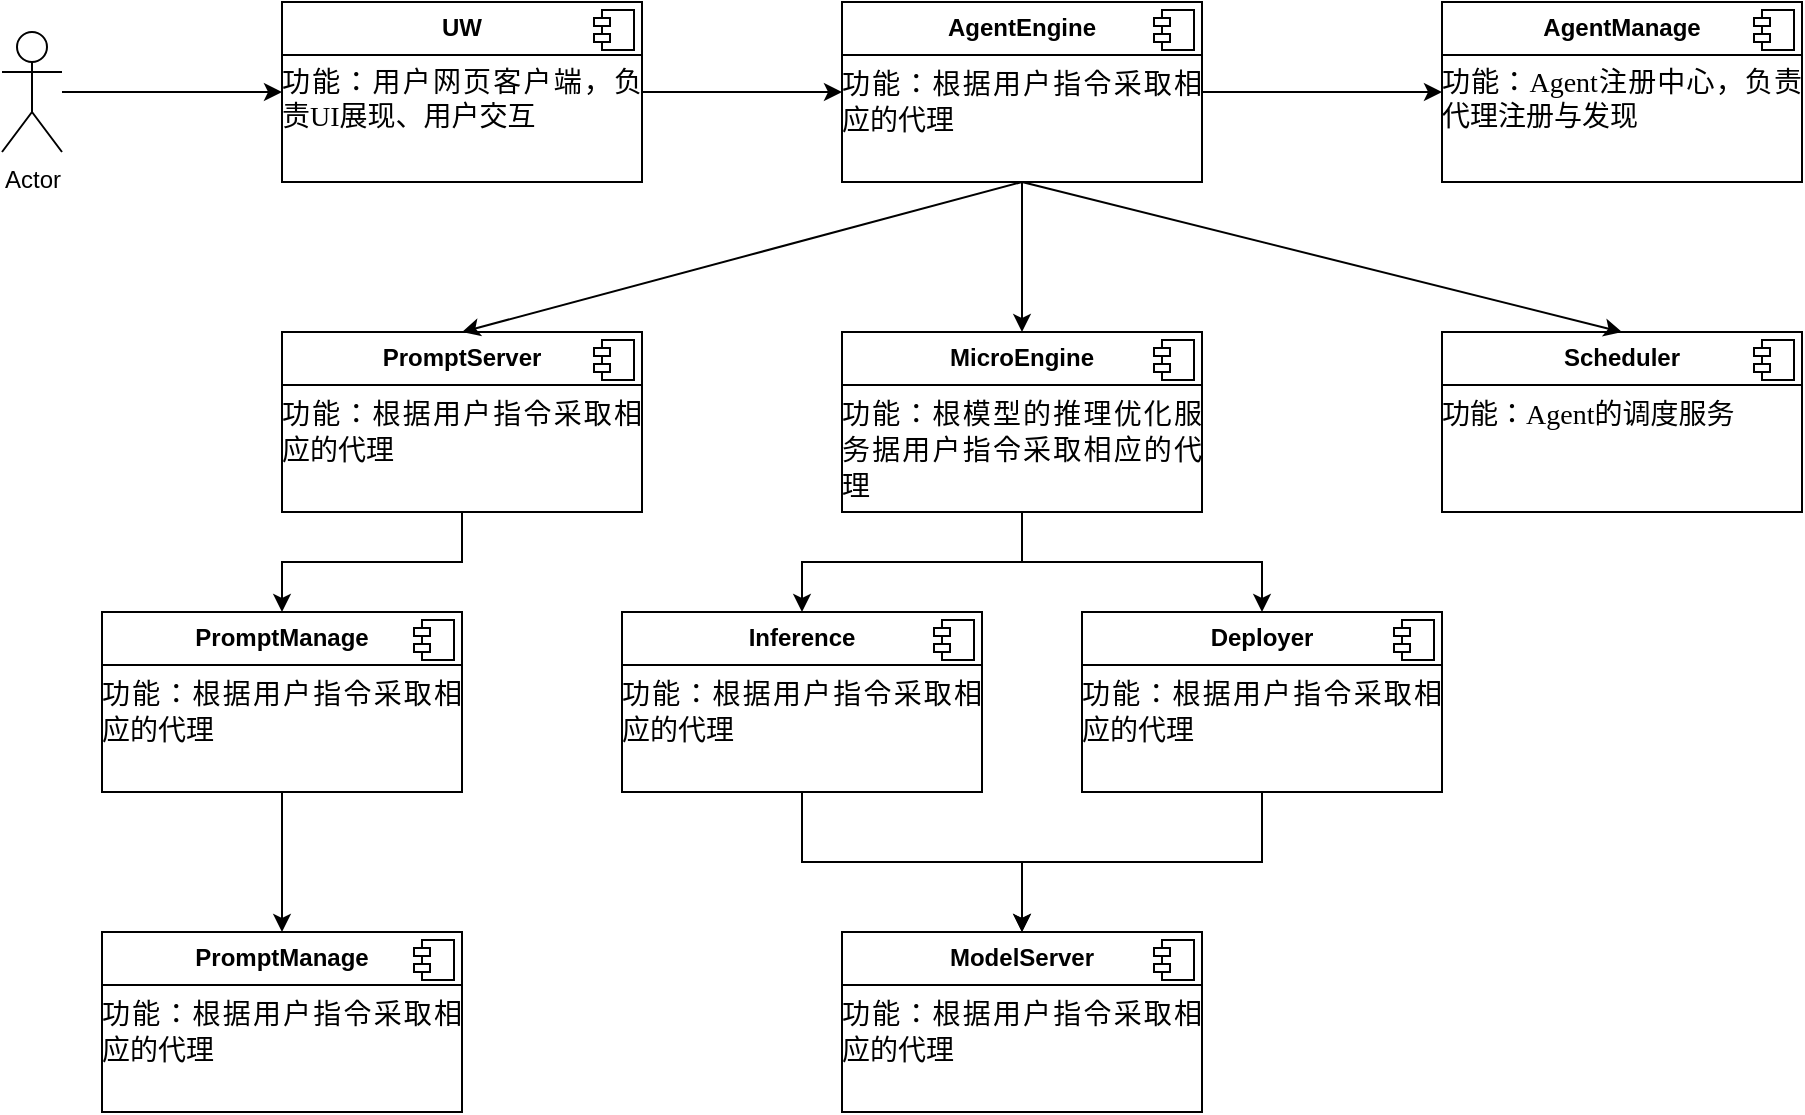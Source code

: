 <mxfile version="24.7.16">
  <diagram id="Ht1M8jgEwFfnCIfOTk4-" name="Page-1">
    <mxGraphModel dx="1426" dy="798" grid="1" gridSize="10" guides="1" tooltips="1" connect="1" arrows="1" fold="1" page="1" pageScale="1" pageWidth="1169" pageHeight="827" math="0" shadow="0">
      <root>
        <mxCell id="0" />
        <mxCell id="1" parent="0" />
        <mxCell id="tLU6vOamgJZOyBqF00xu-16" style="edgeStyle=orthogonalEdgeStyle;rounded=0;orthogonalLoop=1;jettySize=auto;html=1;exitX=1;exitY=0.5;exitDx=0;exitDy=0;entryX=0;entryY=0.5;entryDx=0;entryDy=0;" edge="1" parent="1" source="tLU6vOamgJZOyBqF00xu-10" target="tLU6vOamgJZOyBqF00xu-14">
          <mxGeometry relative="1" as="geometry" />
        </mxCell>
        <mxCell id="tLU6vOamgJZOyBqF00xu-10" value="&lt;p style=&quot;margin:0px;margin-top:6px;text-align:center;&quot;&gt;&lt;b&gt;UW&lt;/b&gt;&lt;/p&gt;&lt;hr size=&quot;1&quot; style=&quot;border-style:solid;&quot;&gt;&lt;p style=&quot;margin: 0pt 0pt 0.0pt; text-align: justify; font-family: 等线; font-size: 10.5pt;&quot; class=&quot;MsoNormal&quot;&gt;&lt;span style=&quot;font-family: 微软雅黑; font-size: 10.5pt;&quot;&gt;功能：用户网页客户端&lt;/span&gt;&lt;span style=&quot;font-family: 微软雅黑; font-size: 10.5pt;&quot;&gt;，&lt;/span&gt;&lt;span style=&quot;font-family: 微软雅黑; font-size: 10.5pt;&quot;&gt;&lt;font face=&quot;微软雅黑&quot;&gt;负责&lt;/font&gt;&lt;font face=&quot;微软雅黑&quot;&gt;UI展现、用户交互&lt;/font&gt;&lt;/span&gt;&lt;/p&gt;" style="align=left;overflow=fill;html=1;dropTarget=0;whiteSpace=wrap;" vertex="1" parent="1">
          <mxGeometry x="180" y="75" width="180" height="90" as="geometry" />
        </mxCell>
        <mxCell id="tLU6vOamgJZOyBqF00xu-11" value="" style="shape=component;jettyWidth=8;jettyHeight=4;" vertex="1" parent="tLU6vOamgJZOyBqF00xu-10">
          <mxGeometry x="1" width="20" height="20" relative="1" as="geometry">
            <mxPoint x="-24" y="4" as="offset" />
          </mxGeometry>
        </mxCell>
        <mxCell id="tLU6vOamgJZOyBqF00xu-13" style="edgeStyle=orthogonalEdgeStyle;rounded=0;orthogonalLoop=1;jettySize=auto;html=1;entryX=0;entryY=0.5;entryDx=0;entryDy=0;" edge="1" parent="1" source="tLU6vOamgJZOyBqF00xu-12" target="tLU6vOamgJZOyBqF00xu-10">
          <mxGeometry relative="1" as="geometry" />
        </mxCell>
        <mxCell id="tLU6vOamgJZOyBqF00xu-12" value="Actor" style="shape=umlActor;verticalLabelPosition=bottom;verticalAlign=top;html=1;" vertex="1" parent="1">
          <mxGeometry x="40" y="90" width="30" height="60" as="geometry" />
        </mxCell>
        <mxCell id="tLU6vOamgJZOyBqF00xu-19" style="edgeStyle=orthogonalEdgeStyle;rounded=0;orthogonalLoop=1;jettySize=auto;html=1;entryX=0;entryY=0.5;entryDx=0;entryDy=0;" edge="1" parent="1" source="tLU6vOamgJZOyBqF00xu-14" target="tLU6vOamgJZOyBqF00xu-17">
          <mxGeometry relative="1" as="geometry" />
        </mxCell>
        <mxCell id="tLU6vOamgJZOyBqF00xu-30" style="edgeStyle=orthogonalEdgeStyle;rounded=0;orthogonalLoop=1;jettySize=auto;html=1;entryX=0.5;entryY=0;entryDx=0;entryDy=0;" edge="1" parent="1" source="tLU6vOamgJZOyBqF00xu-14" target="tLU6vOamgJZOyBqF00xu-28">
          <mxGeometry relative="1" as="geometry" />
        </mxCell>
        <mxCell id="tLU6vOamgJZOyBqF00xu-14" value="&lt;p style=&quot;margin:0px;margin-top:6px;text-align:center;&quot;&gt;&lt;b&gt;AgentEngine&lt;/b&gt;&lt;/p&gt;&lt;hr size=&quot;1&quot; style=&quot;border-style:solid;&quot;&gt;&lt;p style=&quot;margin: 0pt 0pt 0.0pt; text-align: justify;&quot; class=&quot;MsoNormal&quot;&gt;&lt;span style=&quot;font-family: 微软雅黑; font-size: 10.5pt;&quot;&gt;功能：&lt;/span&gt;&lt;span style=&quot;background-color: initial; text-align: left; font-size: 14px;&quot;&gt;&lt;font face=&quot;微软雅黑&quot;&gt;根据用户指令采取相应的代理&lt;/font&gt;&lt;/span&gt;&lt;/p&gt;" style="align=left;overflow=fill;html=1;dropTarget=0;whiteSpace=wrap;" vertex="1" parent="1">
          <mxGeometry x="460" y="75" width="180" height="90" as="geometry" />
        </mxCell>
        <mxCell id="tLU6vOamgJZOyBqF00xu-15" value="" style="shape=component;jettyWidth=8;jettyHeight=4;" vertex="1" parent="tLU6vOamgJZOyBqF00xu-14">
          <mxGeometry x="1" width="20" height="20" relative="1" as="geometry">
            <mxPoint x="-24" y="4" as="offset" />
          </mxGeometry>
        </mxCell>
        <mxCell id="tLU6vOamgJZOyBqF00xu-17" value="&lt;p style=&quot;margin:0px;margin-top:6px;text-align:center;&quot;&gt;&lt;b&gt;AgentManage&lt;/b&gt;&lt;/p&gt;&lt;hr size=&quot;1&quot; style=&quot;border-style:solid;&quot;&gt;&lt;p style=&quot;margin: 0pt 0pt 0.0pt; text-align: justify; font-family: 等线; font-size: 10.5pt;&quot; class=&quot;MsoNormal&quot;&gt;&lt;span style=&quot;font-family: 微软雅黑; font-size: 10.5pt;&quot;&gt;功能：Agent&lt;/span&gt;&lt;span style=&quot;font-family: 微软雅黑; font-size: 10.5pt; background-color: initial;&quot;&gt;注册中心，负责代理注册与发现&lt;/span&gt;&lt;/p&gt;" style="align=left;overflow=fill;html=1;dropTarget=0;whiteSpace=wrap;" vertex="1" parent="1">
          <mxGeometry x="760" y="75" width="180" height="90" as="geometry" />
        </mxCell>
        <mxCell id="tLU6vOamgJZOyBqF00xu-18" value="" style="shape=component;jettyWidth=8;jettyHeight=4;" vertex="1" parent="tLU6vOamgJZOyBqF00xu-17">
          <mxGeometry x="1" width="20" height="20" relative="1" as="geometry">
            <mxPoint x="-24" y="4" as="offset" />
          </mxGeometry>
        </mxCell>
        <mxCell id="tLU6vOamgJZOyBqF00xu-39" style="edgeStyle=orthogonalEdgeStyle;rounded=0;orthogonalLoop=1;jettySize=auto;html=1;" edge="1" parent="1" source="tLU6vOamgJZOyBqF00xu-20" target="tLU6vOamgJZOyBqF00xu-37">
          <mxGeometry relative="1" as="geometry" />
        </mxCell>
        <mxCell id="tLU6vOamgJZOyBqF00xu-20" value="&lt;p style=&quot;margin:0px;margin-top:6px;text-align:center;&quot;&gt;&lt;b&gt;PromptServer&lt;/b&gt;&lt;/p&gt;&lt;hr size=&quot;1&quot; style=&quot;border-style:solid;&quot;&gt;&lt;p style=&quot;margin: 0pt 0pt 0.0pt; text-align: justify;&quot; class=&quot;MsoNormal&quot;&gt;&lt;span style=&quot;font-family: 微软雅黑; font-size: 10.5pt;&quot;&gt;功能：&lt;/span&gt;&lt;span style=&quot;background-color: initial; text-align: left; font-size: 14px;&quot;&gt;&lt;font face=&quot;微软雅黑&quot;&gt;根据用户指令采取相应的代理&lt;/font&gt;&lt;/span&gt;&lt;/p&gt;" style="align=left;overflow=fill;html=1;dropTarget=0;whiteSpace=wrap;" vertex="1" parent="1">
          <mxGeometry x="180" y="240" width="180" height="90" as="geometry" />
        </mxCell>
        <mxCell id="tLU6vOamgJZOyBqF00xu-21" value="" style="shape=component;jettyWidth=8;jettyHeight=4;" vertex="1" parent="tLU6vOamgJZOyBqF00xu-20">
          <mxGeometry x="1" width="20" height="20" relative="1" as="geometry">
            <mxPoint x="-24" y="4" as="offset" />
          </mxGeometry>
        </mxCell>
        <mxCell id="tLU6vOamgJZOyBqF00xu-27" value="" style="endArrow=classic;html=1;rounded=0;exitX=0.5;exitY=1;exitDx=0;exitDy=0;entryX=0.5;entryY=0;entryDx=0;entryDy=0;" edge="1" parent="1" source="tLU6vOamgJZOyBqF00xu-14" target="tLU6vOamgJZOyBqF00xu-20">
          <mxGeometry width="50" height="50" relative="1" as="geometry">
            <mxPoint x="560" y="470" as="sourcePoint" />
            <mxPoint x="610" y="420" as="targetPoint" />
          </mxGeometry>
        </mxCell>
        <mxCell id="tLU6vOamgJZOyBqF00xu-33" style="edgeStyle=orthogonalEdgeStyle;rounded=0;orthogonalLoop=1;jettySize=auto;html=1;" edge="1" parent="1" source="tLU6vOamgJZOyBqF00xu-28" target="tLU6vOamgJZOyBqF00xu-31">
          <mxGeometry relative="1" as="geometry" />
        </mxCell>
        <mxCell id="tLU6vOamgJZOyBqF00xu-42" style="edgeStyle=orthogonalEdgeStyle;rounded=0;orthogonalLoop=1;jettySize=auto;html=1;entryX=0.5;entryY=0;entryDx=0;entryDy=0;" edge="1" parent="1" source="tLU6vOamgJZOyBqF00xu-28" target="tLU6vOamgJZOyBqF00xu-40">
          <mxGeometry relative="1" as="geometry" />
        </mxCell>
        <mxCell id="tLU6vOamgJZOyBqF00xu-28" value="&lt;p style=&quot;margin:0px;margin-top:6px;text-align:center;&quot;&gt;&lt;b&gt;MicroEngine&lt;/b&gt;&lt;/p&gt;&lt;hr size=&quot;1&quot; style=&quot;border-style:solid;&quot;&gt;&lt;p style=&quot;margin: 0pt 0pt 0.0pt; text-align: justify;&quot; class=&quot;MsoNormal&quot;&gt;&lt;span style=&quot;font-family: 微软雅黑; font-size: 10.5pt;&quot;&gt;功能：&lt;/span&gt;&lt;span style=&quot;background-color: initial; text-align: left; font-size: 14px;&quot;&gt;&lt;font face=&quot;微软雅黑&quot;&gt;根模型的推理优化服务据用户指令采取相应的代理&lt;/font&gt;&lt;/span&gt;&lt;/p&gt;" style="align=left;overflow=fill;html=1;dropTarget=0;whiteSpace=wrap;" vertex="1" parent="1">
          <mxGeometry x="460" y="240" width="180" height="90" as="geometry" />
        </mxCell>
        <mxCell id="tLU6vOamgJZOyBqF00xu-29" value="" style="shape=component;jettyWidth=8;jettyHeight=4;" vertex="1" parent="tLU6vOamgJZOyBqF00xu-28">
          <mxGeometry x="1" width="20" height="20" relative="1" as="geometry">
            <mxPoint x="-24" y="4" as="offset" />
          </mxGeometry>
        </mxCell>
        <mxCell id="tLU6vOamgJZOyBqF00xu-45" style="edgeStyle=orthogonalEdgeStyle;rounded=0;orthogonalLoop=1;jettySize=auto;html=1;entryX=0.5;entryY=0;entryDx=0;entryDy=0;" edge="1" parent="1" source="tLU6vOamgJZOyBqF00xu-31" target="tLU6vOamgJZOyBqF00xu-43">
          <mxGeometry relative="1" as="geometry" />
        </mxCell>
        <mxCell id="tLU6vOamgJZOyBqF00xu-31" value="&lt;p style=&quot;margin:0px;margin-top:6px;text-align:center;&quot;&gt;&lt;b&gt;Inference&lt;/b&gt;&lt;/p&gt;&lt;hr size=&quot;1&quot; style=&quot;border-style:solid;&quot;&gt;&lt;p style=&quot;margin: 0pt 0pt 0.0pt; text-align: justify;&quot; class=&quot;MsoNormal&quot;&gt;&lt;span style=&quot;font-family: 微软雅黑; font-size: 10.5pt;&quot;&gt;功能：&lt;/span&gt;&lt;span style=&quot;background-color: initial; text-align: left; font-size: 14px;&quot;&gt;&lt;font face=&quot;微软雅黑&quot;&gt;根据用户指令采取相应的代理&lt;/font&gt;&lt;/span&gt;&lt;/p&gt;" style="align=left;overflow=fill;html=1;dropTarget=0;whiteSpace=wrap;" vertex="1" parent="1">
          <mxGeometry x="350" y="380" width="180" height="90" as="geometry" />
        </mxCell>
        <mxCell id="tLU6vOamgJZOyBqF00xu-32" value="" style="shape=component;jettyWidth=8;jettyHeight=4;" vertex="1" parent="tLU6vOamgJZOyBqF00xu-31">
          <mxGeometry x="1" width="20" height="20" relative="1" as="geometry">
            <mxPoint x="-24" y="4" as="offset" />
          </mxGeometry>
        </mxCell>
        <mxCell id="tLU6vOamgJZOyBqF00xu-34" value="&lt;p style=&quot;margin:0px;margin-top:6px;text-align:center;&quot;&gt;&lt;b&gt;Scheduler&lt;/b&gt;&lt;/p&gt;&lt;hr size=&quot;1&quot; style=&quot;border-style:solid;&quot;&gt;&lt;p style=&quot;margin: 0pt 0pt 0.0pt; text-align: justify;&quot; class=&quot;MsoNormal&quot;&gt;&lt;span style=&quot;font-family: 微软雅黑; font-size: 10.5pt;&quot;&gt;功能：&lt;/span&gt;&lt;span style=&quot;background-color: initial; text-align: left; font-size: 14px;&quot;&gt;&lt;font face=&quot;微软雅黑&quot;&gt;Agent的调度服务&lt;/font&gt;&lt;/span&gt;&lt;/p&gt;" style="align=left;overflow=fill;html=1;dropTarget=0;whiteSpace=wrap;" vertex="1" parent="1">
          <mxGeometry x="760" y="240" width="180" height="90" as="geometry" />
        </mxCell>
        <mxCell id="tLU6vOamgJZOyBqF00xu-35" value="" style="shape=component;jettyWidth=8;jettyHeight=4;" vertex="1" parent="tLU6vOamgJZOyBqF00xu-34">
          <mxGeometry x="1" width="20" height="20" relative="1" as="geometry">
            <mxPoint x="-24" y="4" as="offset" />
          </mxGeometry>
        </mxCell>
        <mxCell id="tLU6vOamgJZOyBqF00xu-36" value="" style="endArrow=classic;html=1;rounded=0;exitX=0.5;exitY=1;exitDx=0;exitDy=0;entryX=0.5;entryY=0;entryDx=0;entryDy=0;" edge="1" parent="1" source="tLU6vOamgJZOyBqF00xu-14" target="tLU6vOamgJZOyBqF00xu-34">
          <mxGeometry width="50" height="50" relative="1" as="geometry">
            <mxPoint x="560" y="175" as="sourcePoint" />
            <mxPoint x="280" y="250" as="targetPoint" />
          </mxGeometry>
        </mxCell>
        <mxCell id="tLU6vOamgJZOyBqF00xu-49" style="edgeStyle=orthogonalEdgeStyle;rounded=0;orthogonalLoop=1;jettySize=auto;html=1;entryX=0.5;entryY=0;entryDx=0;entryDy=0;" edge="1" parent="1" source="tLU6vOamgJZOyBqF00xu-37" target="tLU6vOamgJZOyBqF00xu-47">
          <mxGeometry relative="1" as="geometry" />
        </mxCell>
        <mxCell id="tLU6vOamgJZOyBqF00xu-37" value="&lt;p style=&quot;margin:0px;margin-top:6px;text-align:center;&quot;&gt;&lt;b&gt;PromptManage&lt;/b&gt;&lt;/p&gt;&lt;hr size=&quot;1&quot; style=&quot;border-style:solid;&quot;&gt;&lt;p style=&quot;margin: 0pt 0pt 0.0pt; text-align: justify;&quot; class=&quot;MsoNormal&quot;&gt;&lt;span style=&quot;font-family: 微软雅黑; font-size: 10.5pt;&quot;&gt;功能：&lt;/span&gt;&lt;span style=&quot;background-color: initial; text-align: left; font-size: 14px;&quot;&gt;&lt;font face=&quot;微软雅黑&quot;&gt;根据用户指令采取相应的代理&lt;/font&gt;&lt;/span&gt;&lt;/p&gt;" style="align=left;overflow=fill;html=1;dropTarget=0;whiteSpace=wrap;" vertex="1" parent="1">
          <mxGeometry x="90" y="380" width="180" height="90" as="geometry" />
        </mxCell>
        <mxCell id="tLU6vOamgJZOyBqF00xu-38" value="" style="shape=component;jettyWidth=8;jettyHeight=4;" vertex="1" parent="tLU6vOamgJZOyBqF00xu-37">
          <mxGeometry x="1" width="20" height="20" relative="1" as="geometry">
            <mxPoint x="-24" y="4" as="offset" />
          </mxGeometry>
        </mxCell>
        <mxCell id="tLU6vOamgJZOyBqF00xu-46" style="edgeStyle=orthogonalEdgeStyle;rounded=0;orthogonalLoop=1;jettySize=auto;html=1;entryX=0.5;entryY=0;entryDx=0;entryDy=0;" edge="1" parent="1" source="tLU6vOamgJZOyBqF00xu-40" target="tLU6vOamgJZOyBqF00xu-43">
          <mxGeometry relative="1" as="geometry">
            <mxPoint x="660" y="500" as="targetPoint" />
          </mxGeometry>
        </mxCell>
        <mxCell id="tLU6vOamgJZOyBqF00xu-40" value="&lt;p style=&quot;margin:0px;margin-top:6px;text-align:center;&quot;&gt;&lt;b&gt;Deployer&lt;/b&gt;&lt;/p&gt;&lt;hr size=&quot;1&quot; style=&quot;border-style:solid;&quot;&gt;&lt;p style=&quot;margin: 0pt 0pt 0.0pt; text-align: justify;&quot; class=&quot;MsoNormal&quot;&gt;&lt;span style=&quot;font-family: 微软雅黑; font-size: 10.5pt;&quot;&gt;功能：&lt;/span&gt;&lt;span style=&quot;background-color: initial; text-align: left; font-size: 14px;&quot;&gt;&lt;font face=&quot;微软雅黑&quot;&gt;根据用户指令采取相应的代理&lt;/font&gt;&lt;/span&gt;&lt;/p&gt;" style="align=left;overflow=fill;html=1;dropTarget=0;whiteSpace=wrap;" vertex="1" parent="1">
          <mxGeometry x="580" y="380" width="180" height="90" as="geometry" />
        </mxCell>
        <mxCell id="tLU6vOamgJZOyBqF00xu-41" value="" style="shape=component;jettyWidth=8;jettyHeight=4;" vertex="1" parent="tLU6vOamgJZOyBqF00xu-40">
          <mxGeometry x="1" width="20" height="20" relative="1" as="geometry">
            <mxPoint x="-24" y="4" as="offset" />
          </mxGeometry>
        </mxCell>
        <mxCell id="tLU6vOamgJZOyBqF00xu-43" value="&lt;p style=&quot;margin:0px;margin-top:6px;text-align:center;&quot;&gt;&lt;b&gt;ModelServer&lt;/b&gt;&lt;/p&gt;&lt;hr size=&quot;1&quot; style=&quot;border-style:solid;&quot;&gt;&lt;p style=&quot;margin: 0pt 0pt 0.0pt; text-align: justify;&quot; class=&quot;MsoNormal&quot;&gt;&lt;span style=&quot;font-family: 微软雅黑; font-size: 10.5pt;&quot;&gt;功能：&lt;/span&gt;&lt;span style=&quot;background-color: initial; text-align: left; font-size: 14px;&quot;&gt;&lt;font face=&quot;微软雅黑&quot;&gt;根据用户指令采取相应的代理&lt;/font&gt;&lt;/span&gt;&lt;/p&gt;" style="align=left;overflow=fill;html=1;dropTarget=0;whiteSpace=wrap;" vertex="1" parent="1">
          <mxGeometry x="460" y="540" width="180" height="90" as="geometry" />
        </mxCell>
        <mxCell id="tLU6vOamgJZOyBqF00xu-44" value="" style="shape=component;jettyWidth=8;jettyHeight=4;" vertex="1" parent="tLU6vOamgJZOyBqF00xu-43">
          <mxGeometry x="1" width="20" height="20" relative="1" as="geometry">
            <mxPoint x="-24" y="4" as="offset" />
          </mxGeometry>
        </mxCell>
        <mxCell id="tLU6vOamgJZOyBqF00xu-47" value="&lt;p style=&quot;margin:0px;margin-top:6px;text-align:center;&quot;&gt;&lt;b&gt;PromptManage&lt;/b&gt;&lt;/p&gt;&lt;hr size=&quot;1&quot; style=&quot;border-style:solid;&quot;&gt;&lt;p style=&quot;margin: 0pt 0pt 0.0pt; text-align: justify;&quot; class=&quot;MsoNormal&quot;&gt;&lt;span style=&quot;font-family: 微软雅黑; font-size: 10.5pt;&quot;&gt;功能：&lt;/span&gt;&lt;span style=&quot;background-color: initial; text-align: left; font-size: 14px;&quot;&gt;&lt;font face=&quot;微软雅黑&quot;&gt;根据用户指令采取相应的代理&lt;/font&gt;&lt;/span&gt;&lt;/p&gt;" style="align=left;overflow=fill;html=1;dropTarget=0;whiteSpace=wrap;" vertex="1" parent="1">
          <mxGeometry x="90" y="540" width="180" height="90" as="geometry" />
        </mxCell>
        <mxCell id="tLU6vOamgJZOyBqF00xu-48" value="" style="shape=component;jettyWidth=8;jettyHeight=4;" vertex="1" parent="tLU6vOamgJZOyBqF00xu-47">
          <mxGeometry x="1" width="20" height="20" relative="1" as="geometry">
            <mxPoint x="-24" y="4" as="offset" />
          </mxGeometry>
        </mxCell>
      </root>
    </mxGraphModel>
  </diagram>
</mxfile>

